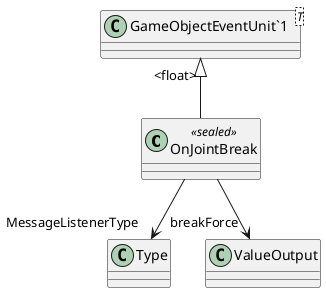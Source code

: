 @startuml
class OnJointBreak <<sealed>> {
}
class "GameObjectEventUnit`1"<T> {
}
"GameObjectEventUnit`1" "<float>" <|-- OnJointBreak
OnJointBreak --> "MessageListenerType" Type
OnJointBreak --> "breakForce" ValueOutput
@enduml
